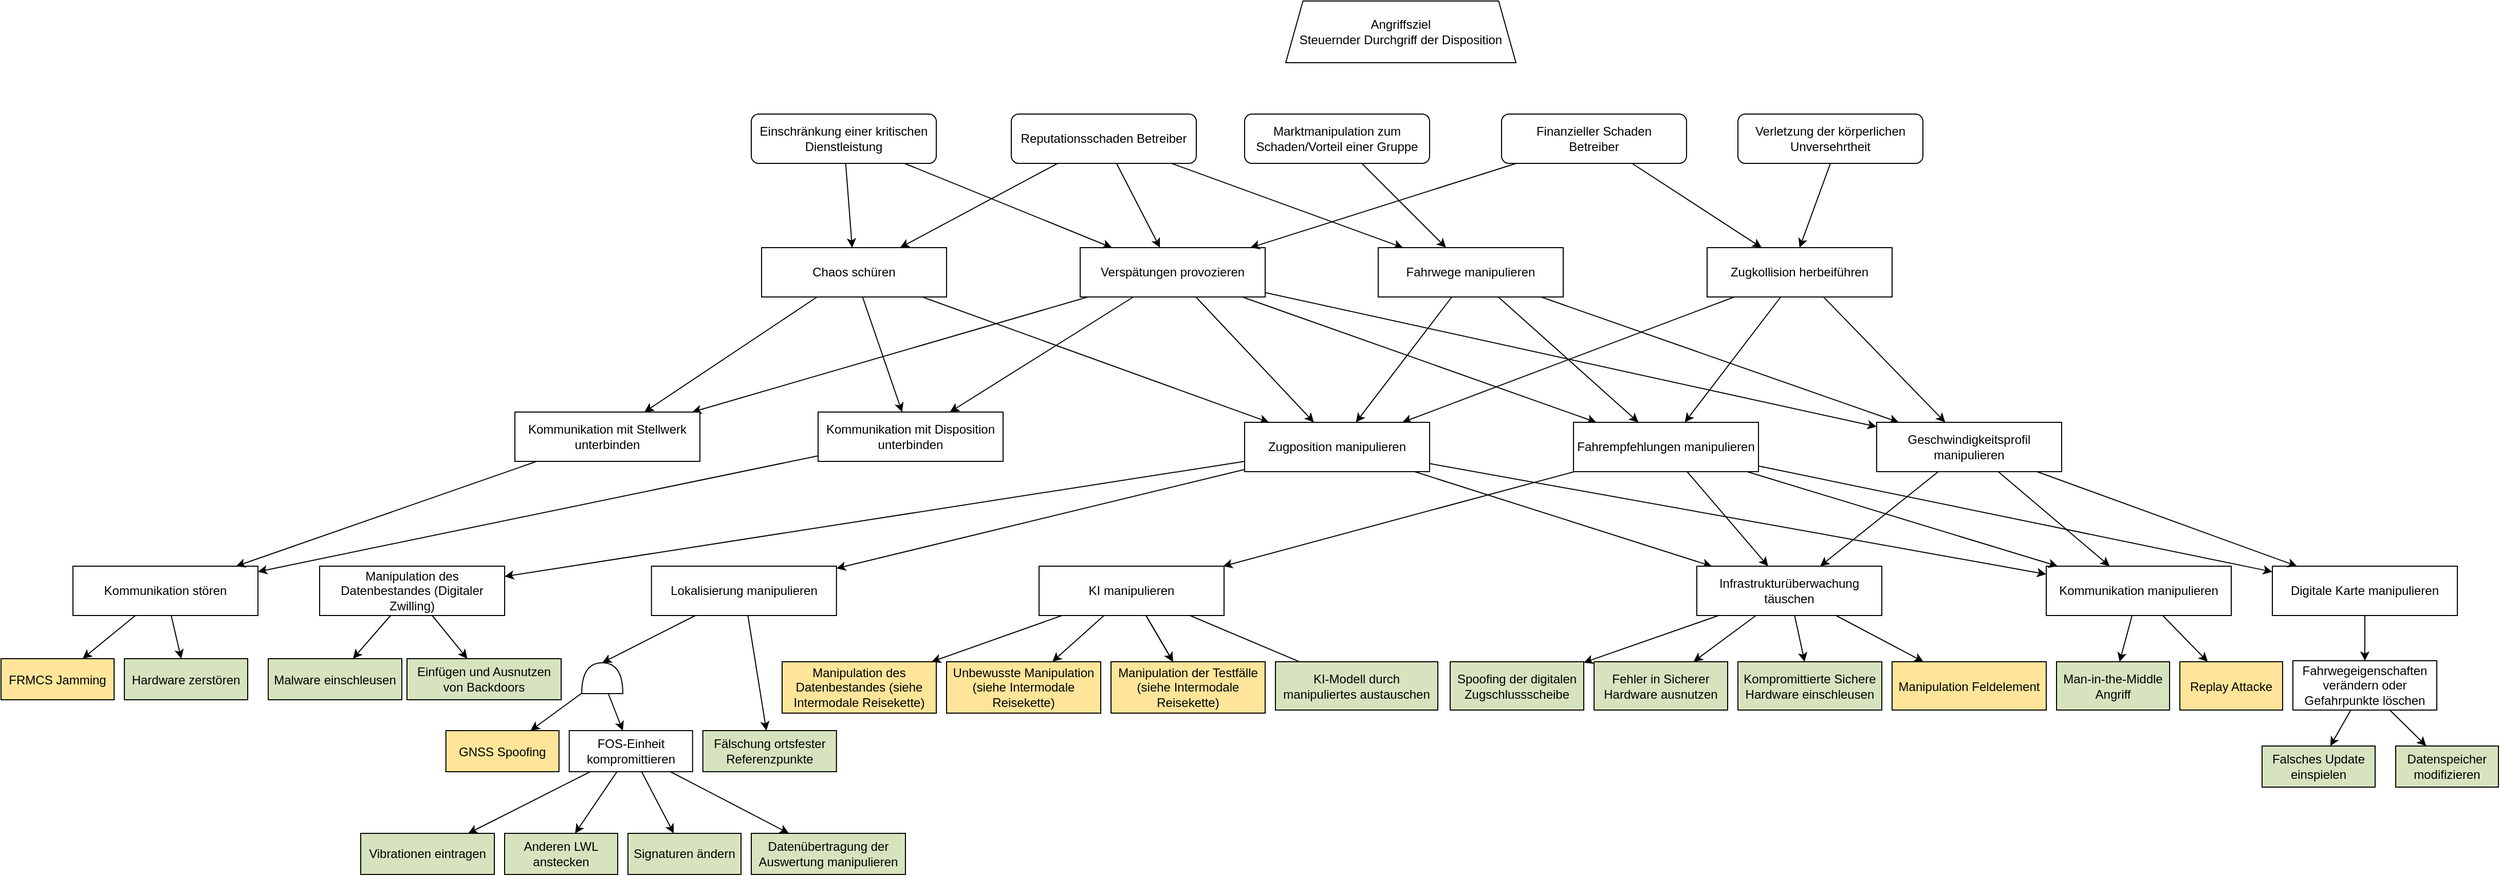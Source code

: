 <mxfile compressed="false" version="15.7.3" type="device">
  <diagram id="9zJ72fLUXO1Tqudbw8W7" name="Page-1">
    <mxGraphModel dx="1102" dy="875" grid="1" gridSize="10" guides="1" tooltips="1" connect="1" arrows="1" fold="1" page="1" pageScale="1" pageWidth="850" pageHeight="1100" math="0" shadow="0">
      <root>
        <object id="0">
          <ag_attributes />
          <ag_computed_attributes />
          <mxCell />
        </object>
        <object id="1">
          <ag_attributes />
          <ag_computed_attributes />
          <mxCell parent="0" />
        </object>
        <object label="Angriffsziel&#xa;Steuernder Durchgriff der Disposition" id="Uiwz3RxvrwPI8K2oxm7w-8">
          <ag_attributes />
          <ag_computed_attributes />
          <mxCell style="whiteSpace=wrap;shape=trapezoid;size=0.075;" parent="1" vertex="1">
            <mxGeometry x="1700" y="80" width="224" height="60" as="geometry" />
          </mxCell>
        </object>
        <object id="Uiwz3RxvrwPI8K2oxm7w-62">
          <ag_attributes />
          <ag_computed_attributes />
          <mxCell style="edgeStyle=none;rounded=0;orthogonalLoop=1;jettySize=auto;html=1;" parent="1" source="Uiwz3RxvrwPI8K2oxm7w-9" target="Uiwz3RxvrwPI8K2oxm7w-44" edge="1">
            <mxGeometry relative="1" as="geometry" />
          </mxCell>
        </object>
        <object id="Uiwz3RxvrwPI8K2oxm7w-63">
          <ag_attributes />
          <ag_computed_attributes />
          <mxCell style="edgeStyle=none;rounded=0;orthogonalLoop=1;jettySize=auto;html=1;" parent="1" source="Uiwz3RxvrwPI8K2oxm7w-9" target="Uiwz3RxvrwPI8K2oxm7w-45" edge="1">
            <mxGeometry relative="1" as="geometry" />
          </mxCell>
        </object>
        <object id="Uiwz3RxvrwPI8K2oxm7w-64">
          <ag_attributes />
          <ag_computed_attributes />
          <mxCell style="edgeStyle=none;rounded=0;orthogonalLoop=1;jettySize=auto;html=1;" parent="1" source="Uiwz3RxvrwPI8K2oxm7w-9" target="Uiwz3RxvrwPI8K2oxm7w-46" edge="1">
            <mxGeometry relative="1" as="geometry" />
          </mxCell>
        </object>
        <object label="Zugkollision herbeiführen" id="Uiwz3RxvrwPI8K2oxm7w-9">
          <ag_attributes />
          <ag_computed_attributes />
          <mxCell style="verticalAlign=middle;align=center;fillColor=#FFFFFF;gradientColor=none;labelBackgroundColor=none;rounded=0;whiteSpace=wrap;" parent="1" vertex="1">
            <mxGeometry x="2110" y="320" width="180" height="48" as="geometry" />
          </mxCell>
        </object>
        <object id="Uiwz3RxvrwPI8K2oxm7w-57">
          <ag_attributes />
          <ag_computed_attributes />
          <mxCell style="edgeStyle=none;rounded=0;orthogonalLoop=1;jettySize=auto;html=1;" parent="1" source="Uiwz3RxvrwPI8K2oxm7w-10" target="Uiwz3RxvrwPI8K2oxm7w-47" edge="1">
            <mxGeometry relative="1" as="geometry" />
          </mxCell>
        </object>
        <object id="Uiwz3RxvrwPI8K2oxm7w-58">
          <ag_attributes />
          <ag_computed_attributes />
          <mxCell style="edgeStyle=none;rounded=0;orthogonalLoop=1;jettySize=auto;html=1;" parent="1" source="Uiwz3RxvrwPI8K2oxm7w-10" target="Uiwz3RxvrwPI8K2oxm7w-48" edge="1">
            <mxGeometry relative="1" as="geometry" />
          </mxCell>
        </object>
        <object id="Uiwz3RxvrwPI8K2oxm7w-59">
          <ag_attributes />
          <ag_computed_attributes />
          <mxCell style="edgeStyle=none;rounded=0;orthogonalLoop=1;jettySize=auto;html=1;" parent="1" source="Uiwz3RxvrwPI8K2oxm7w-10" target="Uiwz3RxvrwPI8K2oxm7w-46" edge="1">
            <mxGeometry relative="1" as="geometry" />
          </mxCell>
        </object>
        <object id="Uiwz3RxvrwPI8K2oxm7w-60">
          <ag_attributes />
          <ag_computed_attributes />
          <mxCell style="edgeStyle=none;rounded=0;orthogonalLoop=1;jettySize=auto;html=1;" parent="1" source="Uiwz3RxvrwPI8K2oxm7w-10" target="Uiwz3RxvrwPI8K2oxm7w-45" edge="1">
            <mxGeometry relative="1" as="geometry" />
          </mxCell>
        </object>
        <object id="Uiwz3RxvrwPI8K2oxm7w-61">
          <ag_attributes />
          <ag_computed_attributes />
          <mxCell style="edgeStyle=none;rounded=0;orthogonalLoop=1;jettySize=auto;html=1;" parent="1" source="Uiwz3RxvrwPI8K2oxm7w-10" target="Uiwz3RxvrwPI8K2oxm7w-44" edge="1">
            <mxGeometry relative="1" as="geometry" />
          </mxCell>
        </object>
        <object label="Verspätungen provozieren" id="Uiwz3RxvrwPI8K2oxm7w-10">
          <ag_attributes />
          <ag_computed_attributes />
          <mxCell style="verticalAlign=middle;align=center;fillColor=#FFFFFF;gradientColor=none;labelBackgroundColor=none;rounded=0;whiteSpace=wrap;" parent="1" vertex="1">
            <mxGeometry x="1500" y="320" width="180" height="48" as="geometry" />
          </mxCell>
        </object>
        <object id="Uiwz3RxvrwPI8K2oxm7w-52">
          <ag_attributes />
          <ag_computed_attributes />
          <mxCell style="edgeStyle=none;rounded=0;orthogonalLoop=1;jettySize=auto;html=1;" parent="1" source="Uiwz3RxvrwPI8K2oxm7w-11" target="Uiwz3RxvrwPI8K2oxm7w-47" edge="1">
            <mxGeometry relative="1" as="geometry" />
          </mxCell>
        </object>
        <object id="Uiwz3RxvrwPI8K2oxm7w-53">
          <ag_attributes />
          <ag_computed_attributes />
          <mxCell style="edgeStyle=none;rounded=0;orthogonalLoop=1;jettySize=auto;html=1;" parent="1" source="Uiwz3RxvrwPI8K2oxm7w-11" target="Uiwz3RxvrwPI8K2oxm7w-48" edge="1">
            <mxGeometry relative="1" as="geometry" />
          </mxCell>
        </object>
        <object id="Uiwz3RxvrwPI8K2oxm7w-56">
          <ag_attributes />
          <ag_computed_attributes />
          <mxCell style="edgeStyle=none;rounded=0;orthogonalLoop=1;jettySize=auto;html=1;" parent="1" source="Uiwz3RxvrwPI8K2oxm7w-11" target="Uiwz3RxvrwPI8K2oxm7w-44" edge="1">
            <mxGeometry relative="1" as="geometry" />
          </mxCell>
        </object>
        <object label="Chaos schüren" id="Uiwz3RxvrwPI8K2oxm7w-11">
          <ag_attributes />
          <ag_computed_attributes />
          <mxCell style="verticalAlign=middle;align=center;fillColor=#FFFFFF;gradientColor=none;labelBackgroundColor=none;rounded=0;whiteSpace=wrap;" parent="1" vertex="1">
            <mxGeometry x="1190" y="320" width="180" height="48" as="geometry" />
          </mxCell>
        </object>
        <object id="Uiwz3RxvrwPI8K2oxm7w-31">
          <ag_attributes />
          <ag_computed_attributes />
          <mxCell style="edgeStyle=none;rounded=0;orthogonalLoop=1;jettySize=auto;html=1;" parent="1" source="Uiwz3RxvrwPI8K2oxm7w-13" target="Uiwz3RxvrwPI8K2oxm7w-10" edge="1">
            <mxGeometry relative="1" as="geometry" />
          </mxCell>
        </object>
        <object id="Uiwz3RxvrwPI8K2oxm7w-32">
          <ag_attributes />
          <ag_computed_attributes />
          <mxCell style="edgeStyle=none;rounded=0;orthogonalLoop=1;jettySize=auto;html=1;" parent="1" source="Uiwz3RxvrwPI8K2oxm7w-13" target="Uiwz3RxvrwPI8K2oxm7w-9" edge="1">
            <mxGeometry relative="1" as="geometry" />
          </mxCell>
        </object>
        <object label="Finanzieller Schaden&#xa;Betreiber" id="Uiwz3RxvrwPI8K2oxm7w-13">
          <ag_attributes />
          <ag_computed_attributes />
          <mxCell style="verticalAlign=middle;align=center;fillColor=#FFFFFF;gradientColor=none;labelBackgroundColor=none;rounded=1;whiteSpace=wrap;" parent="1" vertex="1">
            <mxGeometry x="1910" y="190" width="180" height="48" as="geometry" />
          </mxCell>
        </object>
        <object id="Uiwz3RxvrwPI8K2oxm7w-23">
          <ag_attributes />
          <ag_computed_attributes />
          <mxCell style="rounded=0;orthogonalLoop=1;jettySize=auto;html=1;exitX=0.5;exitY=1;exitDx=0;exitDy=0;entryX=0.5;entryY=0;entryDx=0;entryDy=0;" parent="1" source="Uiwz3RxvrwPI8K2oxm7w-14" target="Uiwz3RxvrwPI8K2oxm7w-9" edge="1">
            <mxGeometry relative="1" as="geometry" />
          </mxCell>
        </object>
        <object label="Verletzung der körperlichen Unversehrtheit" id="Uiwz3RxvrwPI8K2oxm7w-14">
          <ag_attributes />
          <ag_computed_attributes />
          <mxCell style="verticalAlign=middle;align=center;fillColor=#FFFFFF;gradientColor=none;labelBackgroundColor=none;rounded=1;whiteSpace=wrap;" parent="1" vertex="1">
            <mxGeometry x="2140" y="190" width="180" height="48" as="geometry" />
          </mxCell>
        </object>
        <object id="Uiwz3RxvrwPI8K2oxm7w-30">
          <ag_attributes />
          <ag_computed_attributes />
          <mxCell style="edgeStyle=none;rounded=0;orthogonalLoop=1;jettySize=auto;html=1;" parent="1" source="Uiwz3RxvrwPI8K2oxm7w-15" target="Uiwz3RxvrwPI8K2oxm7w-10" edge="1">
            <mxGeometry relative="1" as="geometry" />
          </mxCell>
        </object>
        <object id="Uiwz3RxvrwPI8K2oxm7w-54">
          <ag_attributes />
          <ag_computed_attributes />
          <mxCell style="edgeStyle=none;rounded=0;orthogonalLoop=1;jettySize=auto;html=1;" parent="1" source="Uiwz3RxvrwPI8K2oxm7w-15" target="Uiwz3RxvrwPI8K2oxm7w-11" edge="1">
            <mxGeometry relative="1" as="geometry" />
          </mxCell>
        </object>
        <object label="Einschränkung einer kritischen Dienstleistung" id="Uiwz3RxvrwPI8K2oxm7w-15">
          <ag_attributes />
          <ag_computed_attributes />
          <mxCell style="verticalAlign=middle;align=center;fillColor=#FFFFFF;gradientColor=none;labelBackgroundColor=none;rounded=1;whiteSpace=wrap;" parent="1" vertex="1">
            <mxGeometry x="1180" y="190" width="180" height="48" as="geometry" />
          </mxCell>
        </object>
        <object id="Uiwz3RxvrwPI8K2oxm7w-33">
          <ag_attributes />
          <ag_computed_attributes />
          <mxCell style="edgeStyle=none;rounded=0;orthogonalLoop=1;jettySize=auto;html=1;" parent="1" source="Uiwz3RxvrwPI8K2oxm7w-16" target="Uiwz3RxvrwPI8K2oxm7w-11" edge="1">
            <mxGeometry relative="1" as="geometry" />
          </mxCell>
        </object>
        <object id="Uiwz3RxvrwPI8K2oxm7w-34">
          <ag_attributes />
          <ag_computed_attributes />
          <mxCell style="edgeStyle=none;rounded=0;orthogonalLoop=1;jettySize=auto;html=1;" parent="1" source="Uiwz3RxvrwPI8K2oxm7w-16" target="Uiwz3RxvrwPI8K2oxm7w-10" edge="1">
            <mxGeometry relative="1" as="geometry" />
          </mxCell>
        </object>
        <object id="Uiwz3RxvrwPI8K2oxm7w-35">
          <ag_attributes />
          <ag_computed_attributes />
          <mxCell style="edgeStyle=none;rounded=0;orthogonalLoop=1;jettySize=auto;html=1;" parent="1" source="Uiwz3RxvrwPI8K2oxm7w-16" target="Uiwz3RxvrwPI8K2oxm7w-18" edge="1">
            <mxGeometry relative="1" as="geometry" />
          </mxCell>
        </object>
        <object label="Reputationsschaden Betreiber" id="Uiwz3RxvrwPI8K2oxm7w-16">
          <ag_attributes />
          <ag_computed_attributes />
          <mxCell style="verticalAlign=middle;align=center;fillColor=#FFFFFF;gradientColor=none;labelBackgroundColor=none;rounded=1;whiteSpace=wrap;" parent="1" vertex="1">
            <mxGeometry x="1433" y="190" width="180" height="48" as="geometry" />
          </mxCell>
        </object>
        <object id="Uiwz3RxvrwPI8K2oxm7w-49">
          <ag_attributes />
          <ag_computed_attributes />
          <mxCell style="edgeStyle=none;rounded=0;orthogonalLoop=1;jettySize=auto;html=1;" parent="1" source="Uiwz3RxvrwPI8K2oxm7w-18" target="Uiwz3RxvrwPI8K2oxm7w-44" edge="1">
            <mxGeometry relative="1" as="geometry" />
          </mxCell>
        </object>
        <object id="Uiwz3RxvrwPI8K2oxm7w-50">
          <ag_attributes />
          <ag_computed_attributes />
          <mxCell style="edgeStyle=none;rounded=0;orthogonalLoop=1;jettySize=auto;html=1;" parent="1" source="Uiwz3RxvrwPI8K2oxm7w-18" target="Uiwz3RxvrwPI8K2oxm7w-45" edge="1">
            <mxGeometry relative="1" as="geometry" />
          </mxCell>
        </object>
        <object id="Uiwz3RxvrwPI8K2oxm7w-51">
          <ag_attributes />
          <ag_computed_attributes />
          <mxCell style="edgeStyle=none;rounded=0;orthogonalLoop=1;jettySize=auto;html=1;" parent="1" source="Uiwz3RxvrwPI8K2oxm7w-18" target="Uiwz3RxvrwPI8K2oxm7w-46" edge="1">
            <mxGeometry relative="1" as="geometry" />
          </mxCell>
        </object>
        <object label="Fahrwege manipulieren" id="Uiwz3RxvrwPI8K2oxm7w-18">
          <ag_attributes />
          <ag_computed_attributes />
          <mxCell style="verticalAlign=middle;align=center;fillColor=#FFFFFF;gradientColor=none;labelBackgroundColor=none;rounded=0;whiteSpace=wrap;" parent="1" vertex="1">
            <mxGeometry x="1790" y="320" width="180" height="48" as="geometry" />
          </mxCell>
        </object>
        <object id="Uiwz3RxvrwPI8K2oxm7w-36">
          <ag_attributes />
          <ag_computed_attributes />
          <mxCell style="edgeStyle=none;rounded=0;orthogonalLoop=1;jettySize=auto;html=1;" parent="1" source="Uiwz3RxvrwPI8K2oxm7w-19" target="Uiwz3RxvrwPI8K2oxm7w-18" edge="1">
            <mxGeometry relative="1" as="geometry" />
          </mxCell>
        </object>
        <object label="Marktmanipulation zum Schaden/Vorteil einer Gruppe" id="Uiwz3RxvrwPI8K2oxm7w-19">
          <ag_attributes />
          <ag_computed_attributes />
          <mxCell style="verticalAlign=middle;align=center;fillColor=#FFFFFF;gradientColor=none;labelBackgroundColor=none;rounded=1;whiteSpace=wrap;" parent="1" vertex="1">
            <mxGeometry x="1660" y="190" width="180" height="48" as="geometry" />
          </mxCell>
        </object>
        <object id="1qkWPqTPLnTGLn8MYxJF-53">
          <ag_attributes />
          <ag_computed_attributes />
          <mxCell style="edgeStyle=none;rounded=0;orthogonalLoop=1;jettySize=auto;html=1;" parent="1" source="Uiwz3RxvrwPI8K2oxm7w-37" target="1qkWPqTPLnTGLn8MYxJF-52" edge="1">
            <mxGeometry relative="1" as="geometry">
              <mxPoint x="1557.122" y="678" as="sourcePoint" />
              <mxPoint x="1524.294" y="728" as="targetPoint" />
            </mxGeometry>
          </mxCell>
        </object>
        <object id="1qkWPqTPLnTGLn8MYxJF-56">
          <ag_attributes />
          <ag_computed_attributes />
          <mxCell style="edgeStyle=none;rounded=0;orthogonalLoop=1;jettySize=auto;html=1;" parent="1" source="Uiwz3RxvrwPI8K2oxm7w-37" target="1qkWPqTPLnTGLn8MYxJF-54" edge="1">
            <mxGeometry relative="1" as="geometry" />
          </mxCell>
        </object>
        <object id="1qkWPqTPLnTGLn8MYxJF-57">
          <ag_attributes />
          <ag_computed_attributes />
          <mxCell style="edgeStyle=none;rounded=0;orthogonalLoop=1;jettySize=auto;html=1;" parent="1" source="Uiwz3RxvrwPI8K2oxm7w-37" target="1qkWPqTPLnTGLn8MYxJF-55" edge="1">
            <mxGeometry relative="1" as="geometry" />
          </mxCell>
        </object>
        <object label="" id="1qkWPqTPLnTGLn8MYxJF-59">
          <ag_attributes />
          <ag_computed_attributes />
          <mxCell style="edgeStyle=none;rounded=0;orthogonalLoop=1;jettySize=auto;html=1;" parent="1" source="Uiwz3RxvrwPI8K2oxm7w-37" target="1qkWPqTPLnTGLn8MYxJF-55" edge="1">
            <mxGeometry relative="1" as="geometry" />
          </mxCell>
        </object>
        <object id="1qkWPqTPLnTGLn8MYxJF-60">
          <ag_attributes />
          <ag_computed_attributes />
          <mxCell style="edgeStyle=none;rounded=0;orthogonalLoop=1;jettySize=auto;html=1;" parent="1" source="Uiwz3RxvrwPI8K2oxm7w-37" target="1qkWPqTPLnTGLn8MYxJF-58" edge="1">
            <mxGeometry relative="1" as="geometry" />
          </mxCell>
        </object>
        <object label="KI manipulieren" id="Uiwz3RxvrwPI8K2oxm7w-37">
          <ag_attributes />
          <ag_computed_attributes />
          <mxCell style="verticalAlign=middle;align=center;fillColor=#FFFFFF;gradientColor=none;labelBackgroundColor=none;rounded=0;whiteSpace=wrap;" parent="1" vertex="1">
            <mxGeometry x="1460" y="630" width="180" height="48" as="geometry" />
          </mxCell>
        </object>
        <object id="1qkWPqTPLnTGLn8MYxJF-17">
          <ag_attributes />
          <ag_computed_attributes />
          <mxCell style="edgeStyle=none;rounded=0;orthogonalLoop=1;jettySize=auto;html=1;" parent="1" source="Uiwz3RxvrwPI8K2oxm7w-39" target="1qkWPqTPLnTGLn8MYxJF-15" edge="1">
            <mxGeometry relative="1" as="geometry" />
          </mxCell>
        </object>
        <object id="1qkWPqTPLnTGLn8MYxJF-18">
          <ag_attributes />
          <ag_computed_attributes />
          <mxCell style="edgeStyle=none;rounded=0;orthogonalLoop=1;jettySize=auto;html=1;" parent="1" source="Uiwz3RxvrwPI8K2oxm7w-39" target="1qkWPqTPLnTGLn8MYxJF-16" edge="1">
            <mxGeometry relative="1" as="geometry" />
          </mxCell>
        </object>
        <object label="Manipulation des Datenbestandes (Digitaler Zwilling)" id="Uiwz3RxvrwPI8K2oxm7w-39">
          <ag_attributes />
          <ag_computed_attributes />
          <mxCell style="verticalAlign=middle;align=center;fillColor=#FFFFFF;gradientColor=none;labelBackgroundColor=none;rounded=0;whiteSpace=wrap;" parent="1" vertex="1">
            <mxGeometry x="760" y="630" width="180" height="48" as="geometry" />
          </mxCell>
        </object>
        <object id="1qkWPqTPLnTGLn8MYxJF-39">
          <ag_attributes />
          <ag_computed_attributes />
          <mxCell style="edgeStyle=none;rounded=0;orthogonalLoop=1;jettySize=auto;html=1;" parent="1" source="Uiwz3RxvrwPI8K2oxm7w-40" target="1qkWPqTPLnTGLn8MYxJF-36" edge="1">
            <mxGeometry relative="1" as="geometry" />
          </mxCell>
        </object>
        <object label="Digitale Karte manipulieren" id="Uiwz3RxvrwPI8K2oxm7w-40">
          <ag_attributes />
          <ag_computed_attributes />
          <mxCell style="verticalAlign=middle;align=center;fillColor=#FFFFFF;gradientColor=none;labelBackgroundColor=none;rounded=0;whiteSpace=wrap;" parent="1" vertex="1">
            <mxGeometry x="2660" y="630" width="180" height="48" as="geometry" />
          </mxCell>
        </object>
        <object id="1qkWPqTPLnTGLn8MYxJF-3">
          <ag_attributes />
          <ag_computed_attributes />
          <mxCell style="rounded=0;orthogonalLoop=1;jettySize=auto;html=1;" parent="1" source="Uiwz3RxvrwPI8K2oxm7w-41" target="1qkWPqTPLnTGLn8MYxJF-1" edge="1">
            <mxGeometry relative="1" as="geometry">
              <mxPoint x="990" y="690" as="sourcePoint" />
            </mxGeometry>
          </mxCell>
        </object>
        <object id="1qkWPqTPLnTGLn8MYxJF-4">
          <ag_attributes />
          <ag_computed_attributes />
          <mxCell style="edgeStyle=none;rounded=0;orthogonalLoop=1;jettySize=auto;html=1;" parent="1" source="Uiwz3RxvrwPI8K2oxm7w-41" target="1qkWPqTPLnTGLn8MYxJF-2" edge="1">
            <mxGeometry relative="1" as="geometry" />
          </mxCell>
        </object>
        <object label="Kommunikation stören" id="Uiwz3RxvrwPI8K2oxm7w-41">
          <ag_attributes />
          <ag_computed_attributes />
          <mxCell style="verticalAlign=middle;align=center;fillColor=#FFFFFF;gradientColor=none;labelBackgroundColor=none;rounded=0;whiteSpace=wrap;" parent="1" vertex="1">
            <mxGeometry x="520" y="630" width="180" height="48" as="geometry" />
          </mxCell>
        </object>
        <object id="1qkWPqTPLnTGLn8MYxJF-44">
          <ag_attributes />
          <ag_computed_attributes />
          <mxCell style="edgeStyle=none;rounded=0;orthogonalLoop=1;jettySize=auto;html=1;" parent="1" source="Uiwz3RxvrwPI8K2oxm7w-42" target="1qkWPqTPLnTGLn8MYxJF-43" edge="1">
            <mxGeometry relative="1" as="geometry" />
          </mxCell>
        </object>
        <object id="1qkWPqTPLnTGLn8MYxJF-45">
          <ag_attributes />
          <ag_computed_attributes />
          <mxCell style="edgeStyle=none;rounded=0;orthogonalLoop=1;jettySize=auto;html=1;" parent="1" source="Uiwz3RxvrwPI8K2oxm7w-42" target="1qkWPqTPLnTGLn8MYxJF-42" edge="1">
            <mxGeometry relative="1" as="geometry" />
          </mxCell>
        </object>
        <object label="Kommunikation manipulieren" id="Uiwz3RxvrwPI8K2oxm7w-42">
          <ag_attributes />
          <ag_computed_attributes />
          <mxCell style="verticalAlign=middle;align=center;fillColor=#FFFFFF;gradientColor=none;labelBackgroundColor=none;rounded=0;whiteSpace=wrap;" parent="1" vertex="1">
            <mxGeometry x="2440" y="630" width="180" height="48" as="geometry" />
          </mxCell>
        </object>
        <object id="1qkWPqTPLnTGLn8MYxJF-23">
          <ag_attributes />
          <ag_computed_attributes />
          <mxCell style="edgeStyle=none;rounded=0;orthogonalLoop=1;jettySize=auto;html=1;entryX=1;entryY=0.5;entryDx=0;entryDy=0;entryPerimeter=0;" parent="1" source="Uiwz3RxvrwPI8K2oxm7w-43" target="1qkWPqTPLnTGLn8MYxJF-22" edge="1">
            <mxGeometry relative="1" as="geometry" />
          </mxCell>
        </object>
        <object id="1qkWPqTPLnTGLn8MYxJF-26">
          <ag_attributes />
          <ag_computed_attributes />
          <mxCell style="edgeStyle=none;rounded=0;orthogonalLoop=1;jettySize=auto;html=1;" parent="1" source="Uiwz3RxvrwPI8K2oxm7w-43" target="1qkWPqTPLnTGLn8MYxJF-19" edge="1">
            <mxGeometry relative="1" as="geometry" />
          </mxCell>
        </object>
        <object label="Lokalisierung manipulieren" id="Uiwz3RxvrwPI8K2oxm7w-43">
          <ag_attributes />
          <ag_computed_attributes />
          <mxCell style="verticalAlign=middle;align=center;fillColor=#FFFFFF;gradientColor=none;labelBackgroundColor=none;rounded=0;whiteSpace=wrap;" parent="1" vertex="1">
            <mxGeometry x="1082.88" y="630" width="180" height="48" as="geometry" />
          </mxCell>
        </object>
        <object id="Uiwz3RxvrwPI8K2oxm7w-66">
          <ag_attributes />
          <ag_computed_attributes />
          <mxCell style="edgeStyle=none;rounded=0;orthogonalLoop=1;jettySize=auto;html=1;" parent="1" source="Uiwz3RxvrwPI8K2oxm7w-44" target="Uiwz3RxvrwPI8K2oxm7w-39" edge="1">
            <mxGeometry relative="1" as="geometry" />
          </mxCell>
        </object>
        <object id="Uiwz3RxvrwPI8K2oxm7w-72">
          <ag_attributes />
          <ag_computed_attributes />
          <mxCell style="edgeStyle=none;rounded=0;orthogonalLoop=1;jettySize=auto;html=1;" parent="1" source="Uiwz3RxvrwPI8K2oxm7w-44" target="Uiwz3RxvrwPI8K2oxm7w-42" edge="1">
            <mxGeometry relative="1" as="geometry" />
          </mxCell>
        </object>
        <object id="Uiwz3RxvrwPI8K2oxm7w-73">
          <ag_attributes />
          <ag_computed_attributes />
          <mxCell style="edgeStyle=none;rounded=0;orthogonalLoop=1;jettySize=auto;html=1;" parent="1" source="Uiwz3RxvrwPI8K2oxm7w-44" target="Uiwz3RxvrwPI8K2oxm7w-43" edge="1">
            <mxGeometry relative="1" as="geometry" />
          </mxCell>
        </object>
        <object id="1qkWPqTPLnTGLn8MYxJF-12">
          <ag_attributes />
          <ag_computed_attributes />
          <mxCell style="edgeStyle=none;rounded=0;orthogonalLoop=1;jettySize=auto;html=1;" parent="1" source="Uiwz3RxvrwPI8K2oxm7w-44" target="1qkWPqTPLnTGLn8MYxJF-5" edge="1">
            <mxGeometry relative="1" as="geometry" />
          </mxCell>
        </object>
        <object label="Zugposition manipulieren" id="Uiwz3RxvrwPI8K2oxm7w-44">
          <ag_attributes />
          <ag_computed_attributes />
          <mxCell style="verticalAlign=middle;align=center;fillColor=#FFFFFF;gradientColor=none;labelBackgroundColor=none;rounded=0;whiteSpace=wrap;" parent="1" vertex="1">
            <mxGeometry x="1660" y="490" width="180" height="48" as="geometry" />
          </mxCell>
        </object>
        <object id="Uiwz3RxvrwPI8K2oxm7w-70">
          <ag_attributes />
          <ag_computed_attributes />
          <mxCell style="edgeStyle=none;rounded=0;orthogonalLoop=1;jettySize=auto;html=1;" parent="1" source="Uiwz3RxvrwPI8K2oxm7w-45" target="Uiwz3RxvrwPI8K2oxm7w-42" edge="1">
            <mxGeometry relative="1" as="geometry" />
          </mxCell>
        </object>
        <object id="Y63ZTUztEMgZLybOCHic-3">
          <ag_attributes />
          <ag_computed_attributes />
          <mxCell style="rounded=0;orthogonalLoop=1;jettySize=auto;html=1;" parent="1" source="Uiwz3RxvrwPI8K2oxm7w-45" target="Uiwz3RxvrwPI8K2oxm7w-40" edge="1">
            <mxGeometry relative="1" as="geometry" />
          </mxCell>
        </object>
        <object id="1qkWPqTPLnTGLn8MYxJF-14">
          <ag_attributes />
          <ag_computed_attributes />
          <mxCell style="edgeStyle=none;rounded=0;orthogonalLoop=1;jettySize=auto;html=1;" parent="1" source="Uiwz3RxvrwPI8K2oxm7w-45" target="1qkWPqTPLnTGLn8MYxJF-5" edge="1">
            <mxGeometry relative="1" as="geometry" />
          </mxCell>
        </object>
        <object label="Geschwindigkeitsprofil manipulieren" id="Uiwz3RxvrwPI8K2oxm7w-45">
          <ag_attributes />
          <ag_computed_attributes />
          <mxCell style="verticalAlign=middle;align=center;fillColor=#FFFFFF;gradientColor=none;labelBackgroundColor=none;rounded=0;whiteSpace=wrap;" parent="1" vertex="1">
            <mxGeometry x="2275" y="490" width="180" height="48" as="geometry" />
          </mxCell>
        </object>
        <object id="Uiwz3RxvrwPI8K2oxm7w-69">
          <ag_attributes />
          <ag_computed_attributes />
          <mxCell style="edgeStyle=none;rounded=0;orthogonalLoop=1;jettySize=auto;html=1;" parent="1" source="Uiwz3RxvrwPI8K2oxm7w-46" target="Uiwz3RxvrwPI8K2oxm7w-37" edge="1">
            <mxGeometry relative="1" as="geometry" />
          </mxCell>
        </object>
        <object id="Uiwz3RxvrwPI8K2oxm7w-71">
          <ag_attributes />
          <ag_computed_attributes />
          <mxCell style="edgeStyle=none;rounded=0;orthogonalLoop=1;jettySize=auto;html=1;" parent="1" source="Uiwz3RxvrwPI8K2oxm7w-46" target="Uiwz3RxvrwPI8K2oxm7w-42" edge="1">
            <mxGeometry relative="1" as="geometry" />
          </mxCell>
        </object>
        <object id="Y63ZTUztEMgZLybOCHic-4">
          <ag_attributes />
          <ag_computed_attributes />
          <mxCell style="edgeStyle=none;rounded=0;orthogonalLoop=1;jettySize=auto;html=1;" parent="1" source="Uiwz3RxvrwPI8K2oxm7w-46" target="Uiwz3RxvrwPI8K2oxm7w-40" edge="1">
            <mxGeometry relative="1" as="geometry" />
          </mxCell>
        </object>
        <object id="1qkWPqTPLnTGLn8MYxJF-13">
          <ag_attributes />
          <ag_computed_attributes />
          <mxCell style="edgeStyle=none;rounded=0;orthogonalLoop=1;jettySize=auto;html=1;" parent="1" source="Uiwz3RxvrwPI8K2oxm7w-46" target="1qkWPqTPLnTGLn8MYxJF-5" edge="1">
            <mxGeometry relative="1" as="geometry" />
          </mxCell>
        </object>
        <object label="Fahrempfehlungen manipulieren" id="Uiwz3RxvrwPI8K2oxm7w-46">
          <ag_attributes />
          <ag_computed_attributes />
          <mxCell style="verticalAlign=middle;align=center;fillColor=#FFFFFF;gradientColor=none;labelBackgroundColor=none;rounded=0;whiteSpace=wrap;" parent="1" vertex="1">
            <mxGeometry x="1980" y="490" width="180" height="48" as="geometry" />
          </mxCell>
        </object>
        <object id="Uiwz3RxvrwPI8K2oxm7w-68">
          <ag_attributes />
          <ag_computed_attributes />
          <mxCell style="edgeStyle=none;rounded=0;orthogonalLoop=1;jettySize=auto;html=1;" parent="1" source="Uiwz3RxvrwPI8K2oxm7w-47" target="Uiwz3RxvrwPI8K2oxm7w-41" edge="1">
            <mxGeometry relative="1" as="geometry" />
          </mxCell>
        </object>
        <object label="Kommunikation mit Stellwerk unterbinden" id="Uiwz3RxvrwPI8K2oxm7w-47">
          <ag_attributes />
          <ag_computed_attributes />
          <mxCell style="verticalAlign=middle;align=center;fillColor=#FFFFFF;gradientColor=none;labelBackgroundColor=none;rounded=0;whiteSpace=wrap;" parent="1" vertex="1">
            <mxGeometry x="950" y="480" width="180" height="48" as="geometry" />
          </mxCell>
        </object>
        <object id="Uiwz3RxvrwPI8K2oxm7w-67">
          <ag_attributes />
          <ag_computed_attributes />
          <mxCell style="edgeStyle=none;rounded=0;orthogonalLoop=1;jettySize=auto;html=1;" parent="1" source="Uiwz3RxvrwPI8K2oxm7w-48" target="Uiwz3RxvrwPI8K2oxm7w-41" edge="1">
            <mxGeometry relative="1" as="geometry" />
          </mxCell>
        </object>
        <object label="Kommunikation mit Disposition unterbinden" id="Uiwz3RxvrwPI8K2oxm7w-48">
          <ag_attributes />
          <ag_computed_attributes />
          <mxCell style="verticalAlign=middle;align=center;fillColor=#FFFFFF;gradientColor=none;labelBackgroundColor=none;rounded=0;whiteSpace=wrap;" parent="1" vertex="1">
            <mxGeometry x="1245" y="480" width="180" height="48" as="geometry" />
          </mxCell>
        </object>
        <object label="FRMCS Jamming" id="1qkWPqTPLnTGLn8MYxJF-1">
          <labelValue labelValue="" />
          <ag_attributes />
          <ag_computed_attributes />
          <mxCell style="shape=attackgraphs.node;fillColor=#FEE599" parent="1" vertex="1">
            <mxGeometry x="450" y="720" width="110" height="40" as="geometry" />
          </mxCell>
        </object>
        <object label="Hardware zerstören" id="1qkWPqTPLnTGLn8MYxJF-2">
          <labelValue labelValue="" />
          <ag_attributes />
          <ag_computed_attributes />
          <mxCell style="shape=attackgraphs.node;fillColor=#D7E3BF" parent="1" vertex="1">
            <mxGeometry x="570" y="720" width="120" height="40" as="geometry" />
          </mxCell>
        </object>
        <object id="1qkWPqTPLnTGLn8MYxJF-9">
          <ag_attributes />
          <ag_computed_attributes />
          <mxCell style="edgeStyle=none;rounded=0;orthogonalLoop=1;jettySize=auto;html=1;" parent="1" source="1qkWPqTPLnTGLn8MYxJF-5" target="1qkWPqTPLnTGLn8MYxJF-6" edge="1">
            <mxGeometry relative="1" as="geometry" />
          </mxCell>
        </object>
        <object id="1qkWPqTPLnTGLn8MYxJF-10">
          <ag_attributes />
          <ag_computed_attributes />
          <mxCell style="edgeStyle=none;rounded=0;orthogonalLoop=1;jettySize=auto;html=1;" parent="1" source="1qkWPqTPLnTGLn8MYxJF-5" target="1qkWPqTPLnTGLn8MYxJF-7" edge="1">
            <mxGeometry relative="1" as="geometry" />
          </mxCell>
        </object>
        <object id="1qkWPqTPLnTGLn8MYxJF-11">
          <ag_attributes />
          <ag_computed_attributes />
          <mxCell style="edgeStyle=none;rounded=0;orthogonalLoop=1;jettySize=auto;html=1;" parent="1" source="1qkWPqTPLnTGLn8MYxJF-5" target="1qkWPqTPLnTGLn8MYxJF-8" edge="1">
            <mxGeometry relative="1" as="geometry" />
          </mxCell>
        </object>
        <object id="1qkWPqTPLnTGLn8MYxJF-48">
          <ag_attributes />
          <ag_computed_attributes />
          <mxCell style="edgeStyle=none;rounded=0;orthogonalLoop=1;jettySize=auto;html=1;" parent="1" source="1qkWPqTPLnTGLn8MYxJF-5" target="1qkWPqTPLnTGLn8MYxJF-46" edge="1">
            <mxGeometry relative="1" as="geometry" />
          </mxCell>
        </object>
        <object label="Infrastrukturüberwachung täuschen" id="1qkWPqTPLnTGLn8MYxJF-5">
          <ag_attributes />
          <ag_computed_attributes />
          <mxCell style="verticalAlign=middle;align=center;fillColor=#FFFFFF;gradientColor=none;labelBackgroundColor=none;rounded=0;whiteSpace=wrap;" parent="1" vertex="1">
            <mxGeometry x="2100" y="630" width="180" height="48" as="geometry" />
          </mxCell>
        </object>
        <object label="Fehler in Sicherer Hardware ausnutzen" id="1qkWPqTPLnTGLn8MYxJF-6">
          <labelValue labelValue="" />
          <ag_attributes />
          <ag_computed_attributes />
          <mxCell style="shape=attackgraphs.node;fillColor=#D7E3BF;whiteSpace=wrap;" parent="1" vertex="1">
            <mxGeometry x="2000" y="723" width="130" height="47" as="geometry" />
          </mxCell>
        </object>
        <object label="Kompromittierte Sichere Hardware einschleusen" id="1qkWPqTPLnTGLn8MYxJF-7">
          <labelValue labelValue="" />
          <ag_attributes />
          <ag_computed_attributes />
          <mxCell style="shape=attackgraphs.node;fillColor=#D7E3BF;whiteSpace=wrap;" parent="1" vertex="1">
            <mxGeometry x="2140" y="723" width="140" height="47" as="geometry" />
          </mxCell>
        </object>
        <object label="Manipulation Feldelement" id="1qkWPqTPLnTGLn8MYxJF-8">
          <labelValue labelValue="" />
          <ag_attributes />
          <ag_computed_attributes />
          <mxCell style="shape=attackgraphs.node;fillColor=#FEE599" parent="1" vertex="1">
            <mxGeometry x="2290" y="723" width="150" height="47" as="geometry" />
          </mxCell>
        </object>
        <object label="Malware einschleusen" id="1qkWPqTPLnTGLn8MYxJF-15">
          <labelValue labelValue="" />
          <ag_attributes />
          <ag_computed_attributes />
          <mxCell style="shape=attackgraphs.node;fillColor=#D7E3BF" parent="1" vertex="1">
            <mxGeometry x="710" y="720" width="130" height="40" as="geometry" />
          </mxCell>
        </object>
        <object label="Einfügen und Ausnutzen von Backdoors" id="1qkWPqTPLnTGLn8MYxJF-16">
          <labelValue labelValue="" />
          <ag_attributes />
          <ag_computed_attributes />
          <mxCell style="shape=attackgraphs.node;fillColor=#D7E3BF;whiteSpace=wrap;" parent="1" vertex="1">
            <mxGeometry x="845" y="720" width="150" height="40" as="geometry" />
          </mxCell>
        </object>
        <object label="Fälschung ortsfester Referenzpunkte" id="1qkWPqTPLnTGLn8MYxJF-19">
          <labelValue labelValue="" />
          <ag_attributes />
          <ag_computed_attributes />
          <mxCell style="shape=attackgraphs.node;fillColor=#D7E3BF;whiteSpace=wrap;" parent="1" vertex="1">
            <mxGeometry x="1132.88" y="790" width="130" height="40" as="geometry" />
          </mxCell>
        </object>
        <object label="GNSS Spoofing" id="1qkWPqTPLnTGLn8MYxJF-20">
          <labelValue labelValue="" />
          <ag_attributes />
          <ag_computed_attributes />
          <mxCell style="shape=attackgraphs.node;fillColor=#FEE599" parent="1" vertex="1">
            <mxGeometry x="882.88" y="790" width="110" height="40" as="geometry" />
          </mxCell>
        </object>
        <object id="1qkWPqTPLnTGLn8MYxJF-32">
          <ag_attributes />
          <ag_computed_attributes />
          <mxCell style="edgeStyle=none;rounded=0;orthogonalLoop=1;jettySize=auto;html=1;" parent="1" source="1qkWPqTPLnTGLn8MYxJF-21" target="1qkWPqTPLnTGLn8MYxJF-27" edge="1">
            <mxGeometry relative="1" as="geometry" />
          </mxCell>
        </object>
        <object id="1qkWPqTPLnTGLn8MYxJF-33">
          <ag_attributes />
          <ag_computed_attributes />
          <mxCell style="edgeStyle=none;rounded=0;orthogonalLoop=1;jettySize=auto;html=1;" parent="1" source="1qkWPqTPLnTGLn8MYxJF-21" target="1qkWPqTPLnTGLn8MYxJF-28" edge="1">
            <mxGeometry relative="1" as="geometry" />
          </mxCell>
        </object>
        <object id="1qkWPqTPLnTGLn8MYxJF-34">
          <ag_attributes />
          <ag_computed_attributes />
          <mxCell style="edgeStyle=none;rounded=0;orthogonalLoop=1;jettySize=auto;html=1;" parent="1" source="1qkWPqTPLnTGLn8MYxJF-21" target="1qkWPqTPLnTGLn8MYxJF-29" edge="1">
            <mxGeometry relative="1" as="geometry" />
          </mxCell>
        </object>
        <object id="1qkWPqTPLnTGLn8MYxJF-35">
          <ag_attributes />
          <ag_computed_attributes />
          <mxCell style="edgeStyle=none;rounded=0;orthogonalLoop=1;jettySize=auto;html=1;" parent="1" source="1qkWPqTPLnTGLn8MYxJF-21" target="1qkWPqTPLnTGLn8MYxJF-30" edge="1">
            <mxGeometry relative="1" as="geometry" />
          </mxCell>
        </object>
        <object label="FOS-Einheit kompromittieren" id="1qkWPqTPLnTGLn8MYxJF-21">
          <ag_attributes />
          <ag_computed_attributes />
          <mxCell style="verticalAlign=middle;align=center;fillColor=#FFFFFF;gradientColor=none;labelBackgroundColor=none;rounded=0;whiteSpace=wrap;" parent="1" vertex="1">
            <mxGeometry x="1002.88" y="790" width="120" height="40" as="geometry" />
          </mxCell>
        </object>
        <object id="1qkWPqTPLnTGLn8MYxJF-24">
          <ag_attributes />
          <ag_computed_attributes />
          <mxCell style="edgeStyle=none;rounded=0;orthogonalLoop=1;jettySize=auto;html=1;" parent="1" source="1qkWPqTPLnTGLn8MYxJF-22" target="1qkWPqTPLnTGLn8MYxJF-20" edge="1">
            <mxGeometry relative="1" as="geometry" />
          </mxCell>
        </object>
        <object id="1qkWPqTPLnTGLn8MYxJF-25">
          <ag_attributes />
          <ag_computed_attributes />
          <mxCell style="edgeStyle=none;rounded=0;orthogonalLoop=1;jettySize=auto;html=1;" parent="1" source="1qkWPqTPLnTGLn8MYxJF-22" target="1qkWPqTPLnTGLn8MYxJF-21" edge="1">
            <mxGeometry relative="1" as="geometry" />
          </mxCell>
        </object>
        <labelValue id="1qkWPqTPLnTGLn8MYxJF-22">
          <labelValue labelValue="" />
          <ag_attributes />
          <ag_computed_attributes />
          <mxCell style="shape=or;whiteSpace=wrap;html=1;rotation=-90;" parent="1" vertex="1">
            <mxGeometry x="1020" y="719" width="30" height="40" as="geometry" />
          </mxCell>
        </labelValue>
        <object label="Vibrationen eintragen" id="1qkWPqTPLnTGLn8MYxJF-27">
          <labelValue labelValue="" />
          <ag_attributes />
          <ag_computed_attributes />
          <mxCell style="shape=attackgraphs.node;fillColor=#D7E3BF;whiteSpace=wrap;" parent="1" vertex="1">
            <mxGeometry x="800" y="890" width="130" height="40" as="geometry" />
          </mxCell>
        </object>
        <object label="Anderen LWL anstecken" id="1qkWPqTPLnTGLn8MYxJF-28">
          <labelValue labelValue="" />
          <ag_attributes />
          <ag_computed_attributes />
          <mxCell style="shape=attackgraphs.node;fillColor=#D7E3BF;whiteSpace=wrap;" parent="1" vertex="1">
            <mxGeometry x="940" y="890" width="110" height="40" as="geometry" />
          </mxCell>
        </object>
        <object label="Signaturen ändern" id="1qkWPqTPLnTGLn8MYxJF-29">
          <labelValue labelValue="" />
          <ag_attributes />
          <ag_computed_attributes />
          <mxCell style="shape=attackgraphs.node;fillColor=#D7E3BF;whiteSpace=wrap;" parent="1" vertex="1">
            <mxGeometry x="1060" y="890" width="110" height="40" as="geometry" />
          </mxCell>
        </object>
        <object label="Datenübertragung der Auswertung manipulieren" id="1qkWPqTPLnTGLn8MYxJF-30">
          <labelValue labelValue="" />
          <ag_attributes />
          <ag_computed_attributes />
          <mxCell style="shape=attackgraphs.node;fillColor=#D7E3BF;whiteSpace=wrap;" parent="1" vertex="1">
            <mxGeometry x="1180" y="890" width="150" height="40" as="geometry" />
          </mxCell>
        </object>
        <object id="1qkWPqTPLnTGLn8MYxJF-40">
          <ag_attributes />
          <ag_computed_attributes />
          <mxCell style="edgeStyle=none;rounded=0;orthogonalLoop=1;jettySize=auto;html=1;" parent="1" source="1qkWPqTPLnTGLn8MYxJF-36" target="1qkWPqTPLnTGLn8MYxJF-38" edge="1">
            <mxGeometry relative="1" as="geometry" />
          </mxCell>
        </object>
        <object id="1qkWPqTPLnTGLn8MYxJF-41">
          <ag_attributes />
          <ag_computed_attributes />
          <mxCell style="edgeStyle=none;rounded=0;orthogonalLoop=1;jettySize=auto;html=1;" parent="1" source="1qkWPqTPLnTGLn8MYxJF-36" target="1qkWPqTPLnTGLn8MYxJF-37" edge="1">
            <mxGeometry relative="1" as="geometry" />
          </mxCell>
        </object>
        <object label="Fahrwegeigenschaften verändern oder Gefahrpunkte löschen" id="1qkWPqTPLnTGLn8MYxJF-36">
          <ag_attributes />
          <ag_computed_attributes />
          <mxCell style="verticalAlign=middle;align=center;fillColor=#FFFFFF;gradientColor=none;labelBackgroundColor=none;rounded=0;whiteSpace=wrap;" parent="1" vertex="1">
            <mxGeometry x="2680" y="722" width="140" height="48" as="geometry" />
          </mxCell>
        </object>
        <object label="Datenspeicher modifizieren" id="1qkWPqTPLnTGLn8MYxJF-37">
          <labelValue labelValue="" />
          <ag_attributes />
          <ag_computed_attributes />
          <mxCell style="shape=attackgraphs.node;fillColor=#D7E3BF;whiteSpace=wrap;" parent="1" vertex="1">
            <mxGeometry x="2780" y="805" width="100" height="40" as="geometry" />
          </mxCell>
        </object>
        <object label="Falsches Update einspielen" id="1qkWPqTPLnTGLn8MYxJF-38">
          <labelValue labelValue="" />
          <ag_attributes />
          <ag_computed_attributes />
          <mxCell style="shape=attackgraphs.node;fillColor=#D7E3BF;whiteSpace=wrap;" parent="1" vertex="1">
            <mxGeometry x="2650" y="805" width="110" height="40" as="geometry" />
          </mxCell>
        </object>
        <object label="Man-in-the-Middle Angriff" id="1qkWPqTPLnTGLn8MYxJF-42">
          <labelValue labelValue="" />
          <ag_attributes />
          <ag_computed_attributes />
          <mxCell style="shape=attackgraphs.node;fillColor=#D7E3BF;whiteSpace=wrap;" parent="1" vertex="1">
            <mxGeometry x="2450" y="723" width="110" height="47" as="geometry" />
          </mxCell>
        </object>
        <object label="Replay Attacke" id="1qkWPqTPLnTGLn8MYxJF-43">
          <labelValue labelValue="" />
          <ag_attributes />
          <ag_computed_attributes />
          <mxCell style="shape=attackgraphs.node;fillColor=#FEE599" parent="1" vertex="1">
            <mxGeometry x="2570" y="723" width="100" height="47" as="geometry" />
          </mxCell>
        </object>
        <object label="Spoofing der digitalen Zugschlussscheibe" id="1qkWPqTPLnTGLn8MYxJF-46">
          <labelValue labelValue="" />
          <ag_attributes />
          <ag_computed_attributes />
          <mxCell style="shape=attackgraphs.node;fillColor=#D7E3BF;whiteSpace=wrap;" parent="1" vertex="1">
            <mxGeometry x="1860" y="723" width="130" height="47" as="geometry" />
          </mxCell>
        </object>
        <object label="Manipulation des Datenbestandes (siehe Intermodale Reisekette)" id="1qkWPqTPLnTGLn8MYxJF-52">
          <labelValue labelValue="" />
          <ag_attributes />
          <ag_computed_attributes />
          <mxCell style="shape=attackgraphs.node;fillColor=#FEE599;whiteSpace=wrap;" parent="1" vertex="1">
            <mxGeometry x="1210" y="723" width="150" height="50" as="geometry" />
          </mxCell>
        </object>
        <object label="Unbewusste Manipulation (siehe Intermodale Reisekette)" id="1qkWPqTPLnTGLn8MYxJF-54">
          <labelValue labelValue="" />
          <ag_attributes />
          <ag_computed_attributes />
          <mxCell style="shape=attackgraphs.node;fillColor=#FEE599;whiteSpace=wrap;" parent="1" vertex="1">
            <mxGeometry x="1370" y="723" width="150" height="50" as="geometry" />
          </mxCell>
        </object>
        <object label="Manipulation der Testfälle (siehe Intermodale Reisekette)" id="1qkWPqTPLnTGLn8MYxJF-55">
          <labelValue labelValue="" />
          <ag_attributes />
          <ag_computed_attributes />
          <mxCell style="shape=attackgraphs.node;fillColor=#FEE599;whiteSpace=wrap;" parent="1" vertex="1">
            <mxGeometry x="1530" y="723" width="150" height="50" as="geometry" />
          </mxCell>
        </object>
        <object label="KI-Modell durch manipuliertes austauschen" id="1qkWPqTPLnTGLn8MYxJF-58">
          <ag_attributes />
          <ag_computed_attributes />
          <mxCell style=";whiteSpace=wrap;fillColor=#d7e3bf;fontFamily=Helvetica;fontSize=12;fontColor=rgba(0, 0, 0, 1);align=center;verticalAlign=middle;strokeColor=rgba(0, 0, 0, 1);" parent="1" vertex="1">
            <mxGeometry x="1690" y="723" width="158" height="47" as="geometry" />
          </mxCell>
        </object>
      </root>
    </mxGraphModel>
  </diagram>
</mxfile>
